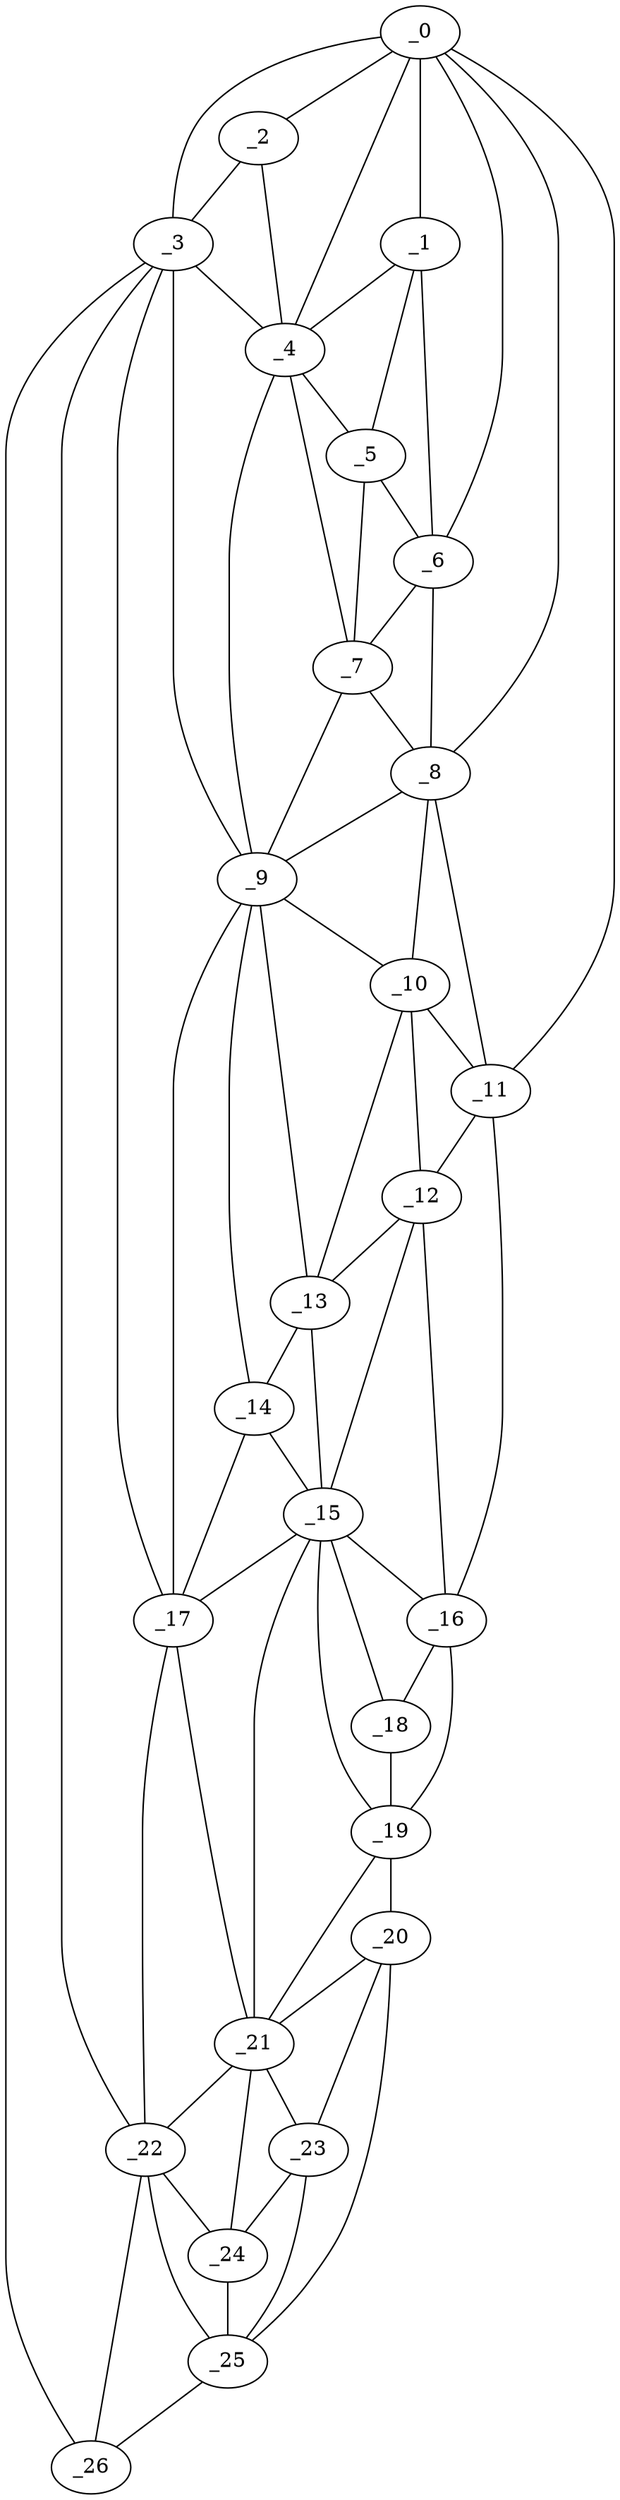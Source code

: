 graph "obj60__75.gxl" {
	_0	 [x=7,
		y=62];
	_1	 [x=20,
		y=61];
	_0 -- _1	 [valence=1];
	_2	 [x=21,
		y=80];
	_0 -- _2	 [valence=2];
	_3	 [x=21,
		y=103];
	_0 -- _3	 [valence=1];
	_4	 [x=25,
		y=73];
	_0 -- _4	 [valence=2];
	_6	 [x=37,
		y=51];
	_0 -- _6	 [valence=2];
	_8	 [x=48,
		y=41];
	_0 -- _8	 [valence=1];
	_11	 [x=68,
		y=25];
	_0 -- _11	 [valence=1];
	_1 -- _4	 [valence=2];
	_5	 [x=30,
		y=59];
	_1 -- _5	 [valence=2];
	_1 -- _6	 [valence=1];
	_2 -- _3	 [valence=1];
	_2 -- _4	 [valence=2];
	_3 -- _4	 [valence=1];
	_9	 [x=60,
		y=57];
	_3 -- _9	 [valence=2];
	_17	 [x=87,
		y=66];
	_3 -- _17	 [valence=1];
	_22	 [x=104,
		y=73];
	_3 -- _22	 [valence=1];
	_26	 [x=125,
		y=95];
	_3 -- _26	 [valence=1];
	_4 -- _5	 [valence=2];
	_7	 [x=38,
		y=57];
	_4 -- _7	 [valence=2];
	_4 -- _9	 [valence=2];
	_5 -- _6	 [valence=2];
	_5 -- _7	 [valence=2];
	_6 -- _7	 [valence=1];
	_6 -- _8	 [valence=1];
	_7 -- _8	 [valence=2];
	_7 -- _9	 [valence=2];
	_8 -- _9	 [valence=2];
	_10	 [x=62,
		y=40];
	_8 -- _10	 [valence=2];
	_8 -- _11	 [valence=2];
	_9 -- _10	 [valence=1];
	_13	 [x=74,
		y=47];
	_9 -- _13	 [valence=2];
	_14	 [x=74,
		y=56];
	_9 -- _14	 [valence=1];
	_9 -- _17	 [valence=2];
	_10 -- _11	 [valence=1];
	_12	 [x=70,
		y=32];
	_10 -- _12	 [valence=2];
	_10 -- _13	 [valence=1];
	_11 -- _12	 [valence=1];
	_16	 [x=83,
		y=28];
	_11 -- _16	 [valence=1];
	_12 -- _13	 [valence=2];
	_15	 [x=80,
		y=44];
	_12 -- _15	 [valence=2];
	_12 -- _16	 [valence=2];
	_13 -- _14	 [valence=1];
	_13 -- _15	 [valence=1];
	_14 -- _15	 [valence=2];
	_14 -- _17	 [valence=2];
	_15 -- _16	 [valence=2];
	_15 -- _17	 [valence=1];
	_18	 [x=91,
		y=34];
	_15 -- _18	 [valence=2];
	_19	 [x=99,
		y=39];
	_15 -- _19	 [valence=1];
	_21	 [x=104,
		y=53];
	_15 -- _21	 [valence=1];
	_16 -- _18	 [valence=1];
	_16 -- _19	 [valence=1];
	_17 -- _21	 [valence=2];
	_17 -- _22	 [valence=2];
	_18 -- _19	 [valence=2];
	_20	 [x=104,
		y=44];
	_19 -- _20	 [valence=1];
	_19 -- _21	 [valence=1];
	_20 -- _21	 [valence=2];
	_23	 [x=109,
		y=54];
	_20 -- _23	 [valence=2];
	_25	 [x=122,
		y=71];
	_20 -- _25	 [valence=1];
	_21 -- _22	 [valence=1];
	_21 -- _23	 [valence=2];
	_24	 [x=110,
		y=68];
	_21 -- _24	 [valence=2];
	_22 -- _24	 [valence=2];
	_22 -- _25	 [valence=2];
	_22 -- _26	 [valence=2];
	_23 -- _24	 [valence=2];
	_23 -- _25	 [valence=2];
	_24 -- _25	 [valence=2];
	_25 -- _26	 [valence=1];
}
